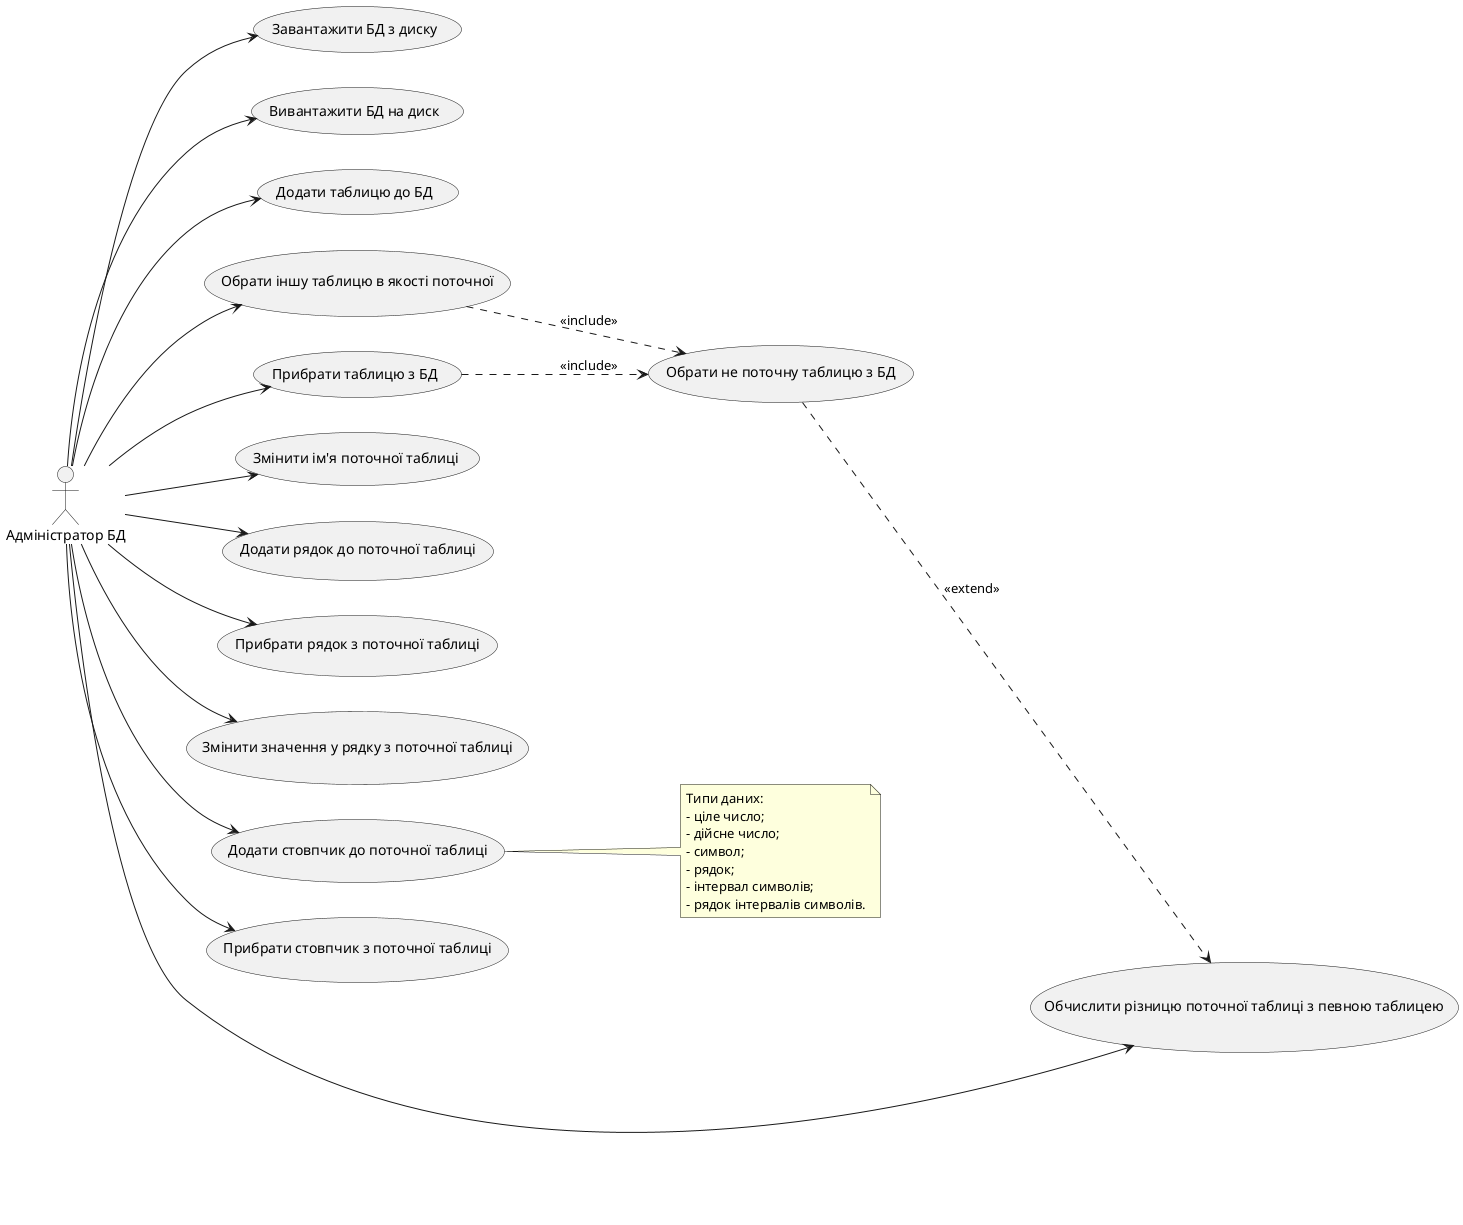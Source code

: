 @startuml

left to right direction

:Адміністратор БД: as admin

admin --> (Завантажити БД з диску)
admin --> (Вивантажити БД на диск)
admin --> (Додати таблицю до БД)

(Обрати не поточну таблицю з БД) as pickTable

(Обрати іншу таблицю в якості поточної) as activateTable
admin --> activateTable
activateTable ..> pickTable : <<include>>

(Прибрати таблицю з БД) as removeTable
admin --> removeTable
removeTable ..> pickTable : <<include>>

admin --> (Змінити ім'я поточної таблиці)
admin --> (Додати рядок до поточної таблиці)
admin --> (Прибрати рядок з поточної таблиці)
admin --> (Змінити значення у рядку з поточної таблиці)

(Додати стовпчик до поточної таблиці) as addColumn
admin --> addColumn
note right of addColumn
    Типи даних:
    - ціле число;
    - дійсне число;
    - символ;
    - рядок;
    - інтервал символів;
    - рядок інтервалів символів.
end note

admin --> (Прибрати стовпчик з поточної таблиці)

(Обчислити різницю поточної таблиці з певною таблицею) as diffTable
admin --> diffTable
pickTable ..> diffTable : <<extend>>

@enduml
